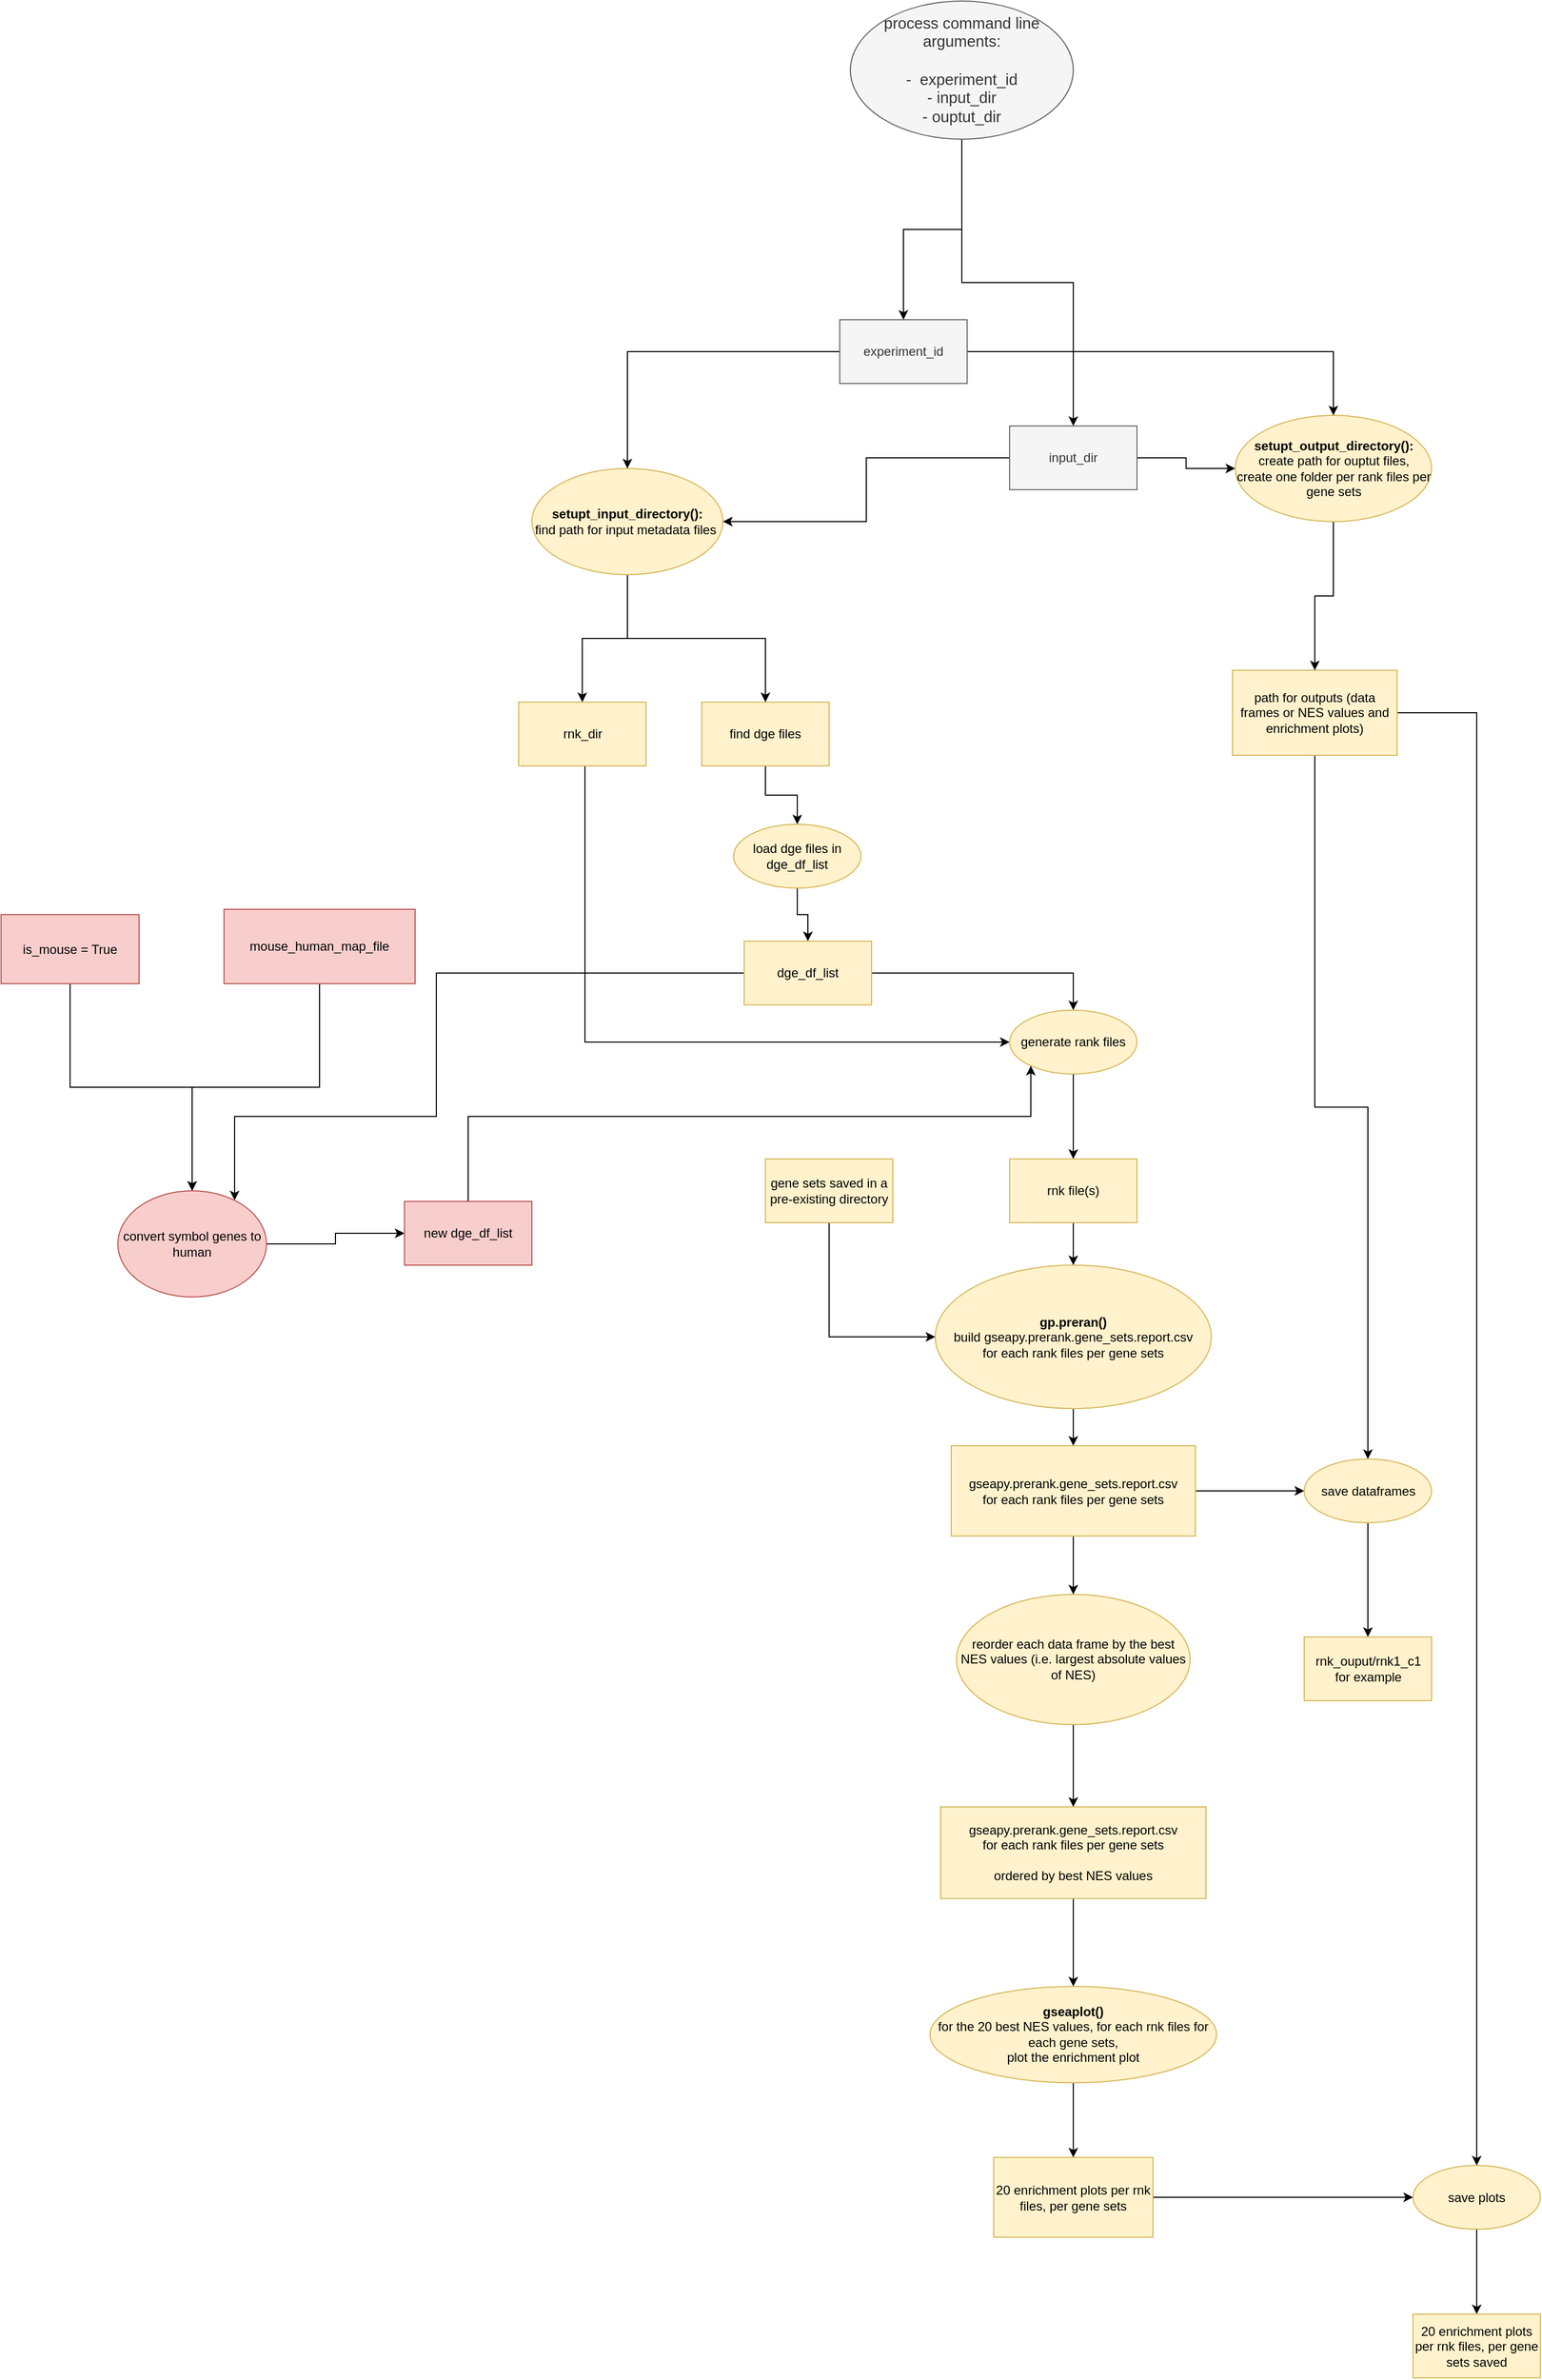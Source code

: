 <mxfile version="15.8.0" type="github">
  <diagram id="pDyUetdAAQLMD6045xFQ" name="Page-1">
    <mxGraphModel dx="2272" dy="2048" grid="1" gridSize="10" guides="1" tooltips="1" connect="1" arrows="1" fold="1" page="1" pageScale="1" pageWidth="850" pageHeight="1100" math="0" shadow="0">
      <root>
        <mxCell id="0" />
        <mxCell id="1" parent="0" />
        <mxCell id="V_4nySnlaSvJKYtQ2s8u-53" value="" style="edgeStyle=orthogonalEdgeStyle;rounded=0;orthogonalLoop=1;jettySize=auto;html=1;" edge="1" parent="1" source="V_4nySnlaSvJKYtQ2s8u-8" target="V_4nySnlaSvJKYtQ2s8u-51">
          <mxGeometry relative="1" as="geometry" />
        </mxCell>
        <mxCell id="V_4nySnlaSvJKYtQ2s8u-58" value="" style="edgeStyle=orthogonalEdgeStyle;rounded=0;orthogonalLoop=1;jettySize=auto;html=1;" edge="1" parent="1" source="V_4nySnlaSvJKYtQ2s8u-8" target="V_4nySnlaSvJKYtQ2s8u-57">
          <mxGeometry relative="1" as="geometry" />
        </mxCell>
        <mxCell id="V_4nySnlaSvJKYtQ2s8u-8" value="path for outputs (data frames or NES values and enrichment plots)" style="rounded=0;whiteSpace=wrap;html=1;fillColor=#fff2cc;strokeColor=#d6b656;" vertex="1" parent="1">
          <mxGeometry x="450" y="320" width="155" height="80" as="geometry" />
        </mxCell>
        <mxCell id="V_4nySnlaSvJKYtQ2s8u-28" value="" style="edgeStyle=orthogonalEdgeStyle;rounded=0;orthogonalLoop=1;jettySize=auto;html=1;" edge="1" parent="1" source="V_4nySnlaSvJKYtQ2s8u-10" target="V_4nySnlaSvJKYtQ2s8u-14">
          <mxGeometry relative="1" as="geometry" />
        </mxCell>
        <mxCell id="V_4nySnlaSvJKYtQ2s8u-74" value="" style="edgeStyle=orthogonalEdgeStyle;rounded=0;orthogonalLoop=1;jettySize=auto;html=1;" edge="1" parent="1" source="V_4nySnlaSvJKYtQ2s8u-10" target="V_4nySnlaSvJKYtQ2s8u-73">
          <mxGeometry relative="1" as="geometry" />
        </mxCell>
        <mxCell id="V_4nySnlaSvJKYtQ2s8u-10" value="&lt;span style=&quot;font-size: 11pt ; font-family: &amp;#34;calibri&amp;#34; , sans-serif&quot;&gt;process command line&lt;br&gt;arguments:&lt;br&gt;&lt;br&gt;-&amp;nbsp; experiment_id&lt;br&gt;- input_dir &lt;br&gt;- ouptut_dir&lt;br&gt;&lt;/span&gt;" style="ellipse;whiteSpace=wrap;html=1;fillColor=#f5f5f5;fontColor=#333333;strokeColor=#666666;" vertex="1" parent="1">
          <mxGeometry x="90" y="-310" width="210" height="130" as="geometry" />
        </mxCell>
        <mxCell id="V_4nySnlaSvJKYtQ2s8u-30" value="" style="edgeStyle=orthogonalEdgeStyle;rounded=0;orthogonalLoop=1;jettySize=auto;html=1;exitX=1;exitY=0.5;exitDx=0;exitDy=0;" edge="1" parent="1" source="V_4nySnlaSvJKYtQ2s8u-14" target="V_4nySnlaSvJKYtQ2s8u-19">
          <mxGeometry relative="1" as="geometry">
            <mxPoint x="437.5" y="130" as="sourcePoint" />
          </mxGeometry>
        </mxCell>
        <mxCell id="V_4nySnlaSvJKYtQ2s8u-18" value="" style="edgeStyle=orthogonalEdgeStyle;rounded=0;orthogonalLoop=1;jettySize=auto;html=1;" edge="1" parent="1" source="V_4nySnlaSvJKYtQ2s8u-19" target="V_4nySnlaSvJKYtQ2s8u-8">
          <mxGeometry relative="1" as="geometry" />
        </mxCell>
        <mxCell id="V_4nySnlaSvJKYtQ2s8u-19" value="&lt;b&gt;setupt_output_directory():&lt;/b&gt; &lt;br&gt;create path for ouptut files,&lt;br&gt;create one folder per rank files per gene sets" style="ellipse;whiteSpace=wrap;html=1;rounded=0;fillColor=#fff2cc;strokeColor=#d6b656;" vertex="1" parent="1">
          <mxGeometry x="452.5" y="80" width="185" height="100" as="geometry" />
        </mxCell>
        <mxCell id="V_4nySnlaSvJKYtQ2s8u-63" value="" style="edgeStyle=orthogonalEdgeStyle;rounded=0;orthogonalLoop=1;jettySize=auto;html=1;" edge="1" parent="1" source="V_4nySnlaSvJKYtQ2s8u-20" target="V_4nySnlaSvJKYtQ2s8u-62">
          <mxGeometry relative="1" as="geometry" />
        </mxCell>
        <mxCell id="V_4nySnlaSvJKYtQ2s8u-82" value="" style="edgeStyle=orthogonalEdgeStyle;rounded=0;orthogonalLoop=1;jettySize=auto;html=1;" edge="1" parent="1" source="V_4nySnlaSvJKYtQ2s8u-20" target="V_4nySnlaSvJKYtQ2s8u-81">
          <mxGeometry relative="1" as="geometry" />
        </mxCell>
        <mxCell id="V_4nySnlaSvJKYtQ2s8u-20" value="&lt;b&gt;setupt_input_directory():&lt;/b&gt; &lt;br&gt;find path for input metadata files&amp;nbsp;" style="ellipse;whiteSpace=wrap;html=1;rounded=0;fillColor=#fff2cc;strokeColor=#d6b656;" vertex="1" parent="1">
          <mxGeometry x="-210" y="130" width="180" height="100" as="geometry" />
        </mxCell>
        <mxCell id="V_4nySnlaSvJKYtQ2s8u-29" value="" style="edgeStyle=orthogonalEdgeStyle;rounded=0;orthogonalLoop=1;jettySize=auto;html=1;" edge="1" parent="1" source="V_4nySnlaSvJKYtQ2s8u-14" target="V_4nySnlaSvJKYtQ2s8u-20">
          <mxGeometry relative="1" as="geometry" />
        </mxCell>
        <mxCell id="V_4nySnlaSvJKYtQ2s8u-14" value="&lt;span&gt;input_dir&lt;/span&gt;" style="rounded=0;whiteSpace=wrap;html=1;fillColor=#f5f5f5;fontColor=#333333;strokeColor=#666666;" vertex="1" parent="1">
          <mxGeometry x="240" y="90" width="120" height="60" as="geometry" />
        </mxCell>
        <mxCell id="V_4nySnlaSvJKYtQ2s8u-40" value="" style="edgeStyle=orthogonalEdgeStyle;rounded=0;orthogonalLoop=1;jettySize=auto;html=1;" edge="1" parent="1" source="V_4nySnlaSvJKYtQ2s8u-31" target="V_4nySnlaSvJKYtQ2s8u-39">
          <mxGeometry relative="1" as="geometry" />
        </mxCell>
        <mxCell id="V_4nySnlaSvJKYtQ2s8u-52" value="" style="edgeStyle=orthogonalEdgeStyle;rounded=0;orthogonalLoop=1;jettySize=auto;html=1;" edge="1" parent="1" source="V_4nySnlaSvJKYtQ2s8u-31" target="V_4nySnlaSvJKYtQ2s8u-51">
          <mxGeometry relative="1" as="geometry" />
        </mxCell>
        <mxCell id="V_4nySnlaSvJKYtQ2s8u-31" value="gseapy.prerank.gene_sets.report.csv&lt;br&gt;for each rank files per gene sets" style="whiteSpace=wrap;html=1;rounded=0;strokeColor=#d6b656;fillColor=#fff2cc;" vertex="1" parent="1">
          <mxGeometry x="185" y="1050" width="230" height="85" as="geometry" />
        </mxCell>
        <mxCell id="V_4nySnlaSvJKYtQ2s8u-36" value="" style="edgeStyle=orthogonalEdgeStyle;rounded=0;orthogonalLoop=1;jettySize=auto;html=1;" edge="1" parent="1" source="V_4nySnlaSvJKYtQ2s8u-33" target="V_4nySnlaSvJKYtQ2s8u-35">
          <mxGeometry relative="1" as="geometry" />
        </mxCell>
        <mxCell id="V_4nySnlaSvJKYtQ2s8u-33" value="rnk file(s)" style="whiteSpace=wrap;html=1;rounded=0;strokeColor=#d6b656;fillColor=#fff2cc;" vertex="1" parent="1">
          <mxGeometry x="240" y="780" width="120" height="60" as="geometry" />
        </mxCell>
        <mxCell id="V_4nySnlaSvJKYtQ2s8u-37" value="" style="edgeStyle=orthogonalEdgeStyle;rounded=0;orthogonalLoop=1;jettySize=auto;html=1;" edge="1" parent="1" source="V_4nySnlaSvJKYtQ2s8u-35" target="V_4nySnlaSvJKYtQ2s8u-31">
          <mxGeometry relative="1" as="geometry" />
        </mxCell>
        <mxCell id="V_4nySnlaSvJKYtQ2s8u-35" value="&lt;span&gt;&lt;b&gt;gp.preran()&lt;/b&gt;&lt;br&gt;build gseapy.prerank.gene_sets.report.csv&lt;/span&gt;&lt;br&gt;&lt;span&gt;for each rank files per gene sets&lt;/span&gt;" style="ellipse;whiteSpace=wrap;html=1;rounded=0;strokeColor=#d6b656;fillColor=#fff2cc;" vertex="1" parent="1">
          <mxGeometry x="170" y="880" width="260" height="135" as="geometry" />
        </mxCell>
        <mxCell id="V_4nySnlaSvJKYtQ2s8u-41" style="edgeStyle=orthogonalEdgeStyle;rounded=0;orthogonalLoop=1;jettySize=auto;html=1;exitX=0.5;exitY=1;exitDx=0;exitDy=0;entryX=0;entryY=0.5;entryDx=0;entryDy=0;" edge="1" parent="1" source="V_4nySnlaSvJKYtQ2s8u-38" target="V_4nySnlaSvJKYtQ2s8u-35">
          <mxGeometry relative="1" as="geometry">
            <mxPoint x="100" y="1230" as="targetPoint" />
          </mxGeometry>
        </mxCell>
        <mxCell id="V_4nySnlaSvJKYtQ2s8u-38" value="gene sets saved in a pre-existing directory" style="rounded=0;whiteSpace=wrap;html=1;fillColor=#fff2cc;strokeColor=#d6b656;" vertex="1" parent="1">
          <mxGeometry x="10" y="780" width="120" height="60" as="geometry" />
        </mxCell>
        <mxCell id="V_4nySnlaSvJKYtQ2s8u-46" value="" style="edgeStyle=orthogonalEdgeStyle;rounded=0;orthogonalLoop=1;jettySize=auto;html=1;" edge="1" parent="1" source="V_4nySnlaSvJKYtQ2s8u-39" target="V_4nySnlaSvJKYtQ2s8u-45">
          <mxGeometry relative="1" as="geometry" />
        </mxCell>
        <mxCell id="V_4nySnlaSvJKYtQ2s8u-39" value="reorder each data frame by the best NES values (i.e. largest absolute values of NES)" style="ellipse;whiteSpace=wrap;html=1;rounded=0;strokeColor=#d6b656;fillColor=#fff2cc;" vertex="1" parent="1">
          <mxGeometry x="190" y="1190" width="220" height="122.5" as="geometry" />
        </mxCell>
        <mxCell id="V_4nySnlaSvJKYtQ2s8u-48" value="" style="edgeStyle=orthogonalEdgeStyle;rounded=0;orthogonalLoop=1;jettySize=auto;html=1;" edge="1" parent="1" source="V_4nySnlaSvJKYtQ2s8u-45" target="V_4nySnlaSvJKYtQ2s8u-47">
          <mxGeometry relative="1" as="geometry" />
        </mxCell>
        <mxCell id="V_4nySnlaSvJKYtQ2s8u-45" value="&lt;span&gt;gseapy.prerank.gene_sets.report.csv&lt;/span&gt;&lt;br&gt;&lt;span&gt;for each rank files per gene sets&lt;br&gt;&lt;br&gt;ordered by best NES values&lt;br&gt;&lt;/span&gt;" style="whiteSpace=wrap;html=1;rounded=0;strokeColor=#d6b656;fillColor=#fff2cc;" vertex="1" parent="1">
          <mxGeometry x="175" y="1390" width="250" height="86.25" as="geometry" />
        </mxCell>
        <mxCell id="V_4nySnlaSvJKYtQ2s8u-50" value="" style="edgeStyle=orthogonalEdgeStyle;rounded=0;orthogonalLoop=1;jettySize=auto;html=1;" edge="1" parent="1" source="V_4nySnlaSvJKYtQ2s8u-47" target="V_4nySnlaSvJKYtQ2s8u-49">
          <mxGeometry relative="1" as="geometry" />
        </mxCell>
        <mxCell id="V_4nySnlaSvJKYtQ2s8u-47" value="&lt;b&gt;gseaplot()&lt;/b&gt;&lt;br&gt;for the 20 best NES values, for each rnk files for each gene sets,&lt;br&gt;plot the enrichment plot" style="ellipse;whiteSpace=wrap;html=1;rounded=0;strokeColor=#d6b656;fillColor=#fff2cc;" vertex="1" parent="1">
          <mxGeometry x="165" y="1559" width="270" height="90.63" as="geometry" />
        </mxCell>
        <mxCell id="V_4nySnlaSvJKYtQ2s8u-59" value="" style="edgeStyle=orthogonalEdgeStyle;rounded=0;orthogonalLoop=1;jettySize=auto;html=1;" edge="1" parent="1" source="V_4nySnlaSvJKYtQ2s8u-49" target="V_4nySnlaSvJKYtQ2s8u-57">
          <mxGeometry relative="1" as="geometry" />
        </mxCell>
        <mxCell id="V_4nySnlaSvJKYtQ2s8u-49" value="20 enrichment plots per rnk files, per gene sets" style="whiteSpace=wrap;html=1;rounded=0;strokeColor=#d6b656;fillColor=#fff2cc;" vertex="1" parent="1">
          <mxGeometry x="225" y="1720" width="150" height="75.05" as="geometry" />
        </mxCell>
        <mxCell id="V_4nySnlaSvJKYtQ2s8u-55" value="" style="edgeStyle=orthogonalEdgeStyle;rounded=0;orthogonalLoop=1;jettySize=auto;html=1;" edge="1" parent="1" source="V_4nySnlaSvJKYtQ2s8u-51" target="V_4nySnlaSvJKYtQ2s8u-54">
          <mxGeometry relative="1" as="geometry" />
        </mxCell>
        <mxCell id="V_4nySnlaSvJKYtQ2s8u-51" value="save dataframes" style="ellipse;whiteSpace=wrap;html=1;rounded=0;strokeColor=#d6b656;fillColor=#fff2cc;" vertex="1" parent="1">
          <mxGeometry x="517.5" y="1062.5" width="120" height="60" as="geometry" />
        </mxCell>
        <mxCell id="V_4nySnlaSvJKYtQ2s8u-54" value="rnk_ouput/rnk1_c1&lt;br&gt;for example" style="whiteSpace=wrap;html=1;rounded=0;strokeColor=#d6b656;fillColor=#fff2cc;" vertex="1" parent="1">
          <mxGeometry x="517.5" y="1230" width="120" height="60" as="geometry" />
        </mxCell>
        <mxCell id="V_4nySnlaSvJKYtQ2s8u-61" value="" style="edgeStyle=orthogonalEdgeStyle;rounded=0;orthogonalLoop=1;jettySize=auto;html=1;" edge="1" parent="1" source="V_4nySnlaSvJKYtQ2s8u-57" target="V_4nySnlaSvJKYtQ2s8u-60">
          <mxGeometry relative="1" as="geometry" />
        </mxCell>
        <mxCell id="V_4nySnlaSvJKYtQ2s8u-57" value="save plots" style="ellipse;whiteSpace=wrap;html=1;rounded=0;strokeColor=#d6b656;fillColor=#fff2cc;" vertex="1" parent="1">
          <mxGeometry x="620" y="1727.53" width="120" height="60" as="geometry" />
        </mxCell>
        <mxCell id="V_4nySnlaSvJKYtQ2s8u-60" value="&lt;span&gt;20 enrichment plots per rnk files, per gene sets saved&lt;/span&gt;" style="whiteSpace=wrap;html=1;rounded=0;strokeColor=#d6b656;fillColor=#fff2cc;" vertex="1" parent="1">
          <mxGeometry x="620" y="1867.53" width="120" height="60" as="geometry" />
        </mxCell>
        <mxCell id="V_4nySnlaSvJKYtQ2s8u-71" value="" style="edgeStyle=orthogonalEdgeStyle;rounded=0;orthogonalLoop=1;jettySize=auto;html=1;entryX=0;entryY=0.5;entryDx=0;entryDy=0;" edge="1" parent="1" source="V_4nySnlaSvJKYtQ2s8u-62" target="V_4nySnlaSvJKYtQ2s8u-87">
          <mxGeometry relative="1" as="geometry">
            <mxPoint x="-162.5" y="455" as="targetPoint" />
            <Array as="points">
              <mxPoint x="-160" y="670" />
            </Array>
          </mxGeometry>
        </mxCell>
        <mxCell id="V_4nySnlaSvJKYtQ2s8u-62" value="rnk_dir" style="whiteSpace=wrap;html=1;rounded=0;strokeColor=#d6b656;fillColor=#fff2cc;" vertex="1" parent="1">
          <mxGeometry x="-222.5" y="350" width="120" height="60" as="geometry" />
        </mxCell>
        <mxCell id="V_4nySnlaSvJKYtQ2s8u-75" value="" style="edgeStyle=orthogonalEdgeStyle;rounded=0;orthogonalLoop=1;jettySize=auto;html=1;" edge="1" parent="1" source="V_4nySnlaSvJKYtQ2s8u-73" target="V_4nySnlaSvJKYtQ2s8u-20">
          <mxGeometry relative="1" as="geometry" />
        </mxCell>
        <mxCell id="V_4nySnlaSvJKYtQ2s8u-80" value="" style="edgeStyle=orthogonalEdgeStyle;rounded=0;orthogonalLoop=1;jettySize=auto;html=1;" edge="1" parent="1" source="V_4nySnlaSvJKYtQ2s8u-73" target="V_4nySnlaSvJKYtQ2s8u-19">
          <mxGeometry relative="1" as="geometry" />
        </mxCell>
        <mxCell id="V_4nySnlaSvJKYtQ2s8u-73" value="experiment_id" style="whiteSpace=wrap;html=1;fontColor=#333333;strokeColor=#666666;fillColor=#f5f5f5;" vertex="1" parent="1">
          <mxGeometry x="80" y="-10" width="120" height="60" as="geometry" />
        </mxCell>
        <mxCell id="V_4nySnlaSvJKYtQ2s8u-84" value="" style="edgeStyle=orthogonalEdgeStyle;rounded=0;orthogonalLoop=1;jettySize=auto;html=1;" edge="1" parent="1" source="V_4nySnlaSvJKYtQ2s8u-81" target="V_4nySnlaSvJKYtQ2s8u-83">
          <mxGeometry relative="1" as="geometry" />
        </mxCell>
        <mxCell id="V_4nySnlaSvJKYtQ2s8u-81" value="find dge files" style="whiteSpace=wrap;html=1;rounded=0;strokeColor=#d6b656;fillColor=#fff2cc;" vertex="1" parent="1">
          <mxGeometry x="-50" y="350" width="120" height="60" as="geometry" />
        </mxCell>
        <mxCell id="V_4nySnlaSvJKYtQ2s8u-86" value="" style="edgeStyle=orthogonalEdgeStyle;rounded=0;orthogonalLoop=1;jettySize=auto;html=1;" edge="1" parent="1" source="V_4nySnlaSvJKYtQ2s8u-83" target="V_4nySnlaSvJKYtQ2s8u-85">
          <mxGeometry relative="1" as="geometry" />
        </mxCell>
        <mxCell id="V_4nySnlaSvJKYtQ2s8u-83" value="load dge files in dge_df_list" style="ellipse;whiteSpace=wrap;html=1;rounded=0;strokeColor=#d6b656;fillColor=#fff2cc;" vertex="1" parent="1">
          <mxGeometry x="-20" y="465" width="120" height="60" as="geometry" />
        </mxCell>
        <mxCell id="V_4nySnlaSvJKYtQ2s8u-88" value="" style="edgeStyle=orthogonalEdgeStyle;rounded=0;orthogonalLoop=1;jettySize=auto;html=1;" edge="1" parent="1" source="V_4nySnlaSvJKYtQ2s8u-85" target="V_4nySnlaSvJKYtQ2s8u-87">
          <mxGeometry relative="1" as="geometry" />
        </mxCell>
        <mxCell id="V_4nySnlaSvJKYtQ2s8u-98" value="" style="edgeStyle=orthogonalEdgeStyle;rounded=0;orthogonalLoop=1;jettySize=auto;html=1;" edge="1" parent="1" source="V_4nySnlaSvJKYtQ2s8u-85" target="V_4nySnlaSvJKYtQ2s8u-92">
          <mxGeometry relative="1" as="geometry">
            <Array as="points">
              <mxPoint x="-300" y="605" />
              <mxPoint x="-300" y="740" />
              <mxPoint x="-490" y="740" />
            </Array>
          </mxGeometry>
        </mxCell>
        <mxCell id="V_4nySnlaSvJKYtQ2s8u-85" value="dge_df_list" style="whiteSpace=wrap;html=1;rounded=0;strokeColor=#d6b656;fillColor=#fff2cc;" vertex="1" parent="1">
          <mxGeometry x="-10" y="575" width="120" height="60" as="geometry" />
        </mxCell>
        <mxCell id="V_4nySnlaSvJKYtQ2s8u-89" value="" style="edgeStyle=orthogonalEdgeStyle;rounded=0;orthogonalLoop=1;jettySize=auto;html=1;" edge="1" parent="1" source="V_4nySnlaSvJKYtQ2s8u-87" target="V_4nySnlaSvJKYtQ2s8u-33">
          <mxGeometry relative="1" as="geometry" />
        </mxCell>
        <mxCell id="V_4nySnlaSvJKYtQ2s8u-87" value="generate rank files" style="ellipse;whiteSpace=wrap;html=1;rounded=0;strokeColor=#d6b656;fillColor=#fff2cc;" vertex="1" parent="1">
          <mxGeometry x="240" y="640" width="120" height="60" as="geometry" />
        </mxCell>
        <mxCell id="V_4nySnlaSvJKYtQ2s8u-94" value="" style="edgeStyle=orthogonalEdgeStyle;rounded=0;orthogonalLoop=1;jettySize=auto;html=1;entryX=0.5;entryY=0;entryDx=0;entryDy=0;" edge="1" parent="1" source="V_4nySnlaSvJKYtQ2s8u-90" target="V_4nySnlaSvJKYtQ2s8u-92">
          <mxGeometry relative="1" as="geometry">
            <mxPoint x="-520" y="810" as="targetPoint" />
          </mxGeometry>
        </mxCell>
        <mxCell id="V_4nySnlaSvJKYtQ2s8u-90" value="mouse_human_map_file" style="rounded=0;whiteSpace=wrap;html=1;fillColor=#f8cecc;strokeColor=#b85450;" vertex="1" parent="1">
          <mxGeometry x="-500" y="545" width="180" height="70" as="geometry" />
        </mxCell>
        <mxCell id="V_4nySnlaSvJKYtQ2s8u-93" value="" style="edgeStyle=orthogonalEdgeStyle;rounded=0;orthogonalLoop=1;jettySize=auto;html=1;entryX=0.5;entryY=0;entryDx=0;entryDy=0;" edge="1" parent="1" source="V_4nySnlaSvJKYtQ2s8u-91" target="V_4nySnlaSvJKYtQ2s8u-92">
          <mxGeometry relative="1" as="geometry">
            <mxPoint x="-520" y="810" as="targetPoint" />
          </mxGeometry>
        </mxCell>
        <mxCell id="V_4nySnlaSvJKYtQ2s8u-91" value="is_mouse = True" style="rounded=0;whiteSpace=wrap;html=1;fillColor=#f8cecc;strokeColor=#b85450;" vertex="1" parent="1">
          <mxGeometry x="-710" y="550" width="130" height="65" as="geometry" />
        </mxCell>
        <mxCell id="V_4nySnlaSvJKYtQ2s8u-96" value="" style="edgeStyle=orthogonalEdgeStyle;rounded=0;orthogonalLoop=1;jettySize=auto;html=1;exitX=1;exitY=0.5;exitDx=0;exitDy=0;" edge="1" parent="1" source="V_4nySnlaSvJKYtQ2s8u-92" target="V_4nySnlaSvJKYtQ2s8u-95">
          <mxGeometry relative="1" as="geometry">
            <mxPoint x="-450" y="860" as="sourcePoint" />
          </mxGeometry>
        </mxCell>
        <mxCell id="V_4nySnlaSvJKYtQ2s8u-92" value="convert symbol genes to human" style="ellipse;whiteSpace=wrap;html=1;rounded=0;strokeColor=#b85450;fillColor=#f8cecc;" vertex="1" parent="1">
          <mxGeometry x="-600" y="810" width="140" height="100" as="geometry" />
        </mxCell>
        <mxCell id="V_4nySnlaSvJKYtQ2s8u-97" value="" style="edgeStyle=orthogonalEdgeStyle;rounded=0;orthogonalLoop=1;jettySize=auto;html=1;" edge="1" parent="1" source="V_4nySnlaSvJKYtQ2s8u-95" target="V_4nySnlaSvJKYtQ2s8u-87">
          <mxGeometry relative="1" as="geometry">
            <Array as="points">
              <mxPoint x="260" y="740" />
            </Array>
          </mxGeometry>
        </mxCell>
        <mxCell id="V_4nySnlaSvJKYtQ2s8u-95" value="new dge_df_list" style="whiteSpace=wrap;html=1;rounded=0;strokeColor=#b85450;fillColor=#f8cecc;" vertex="1" parent="1">
          <mxGeometry x="-330" y="820" width="120" height="60" as="geometry" />
        </mxCell>
      </root>
    </mxGraphModel>
  </diagram>
</mxfile>
